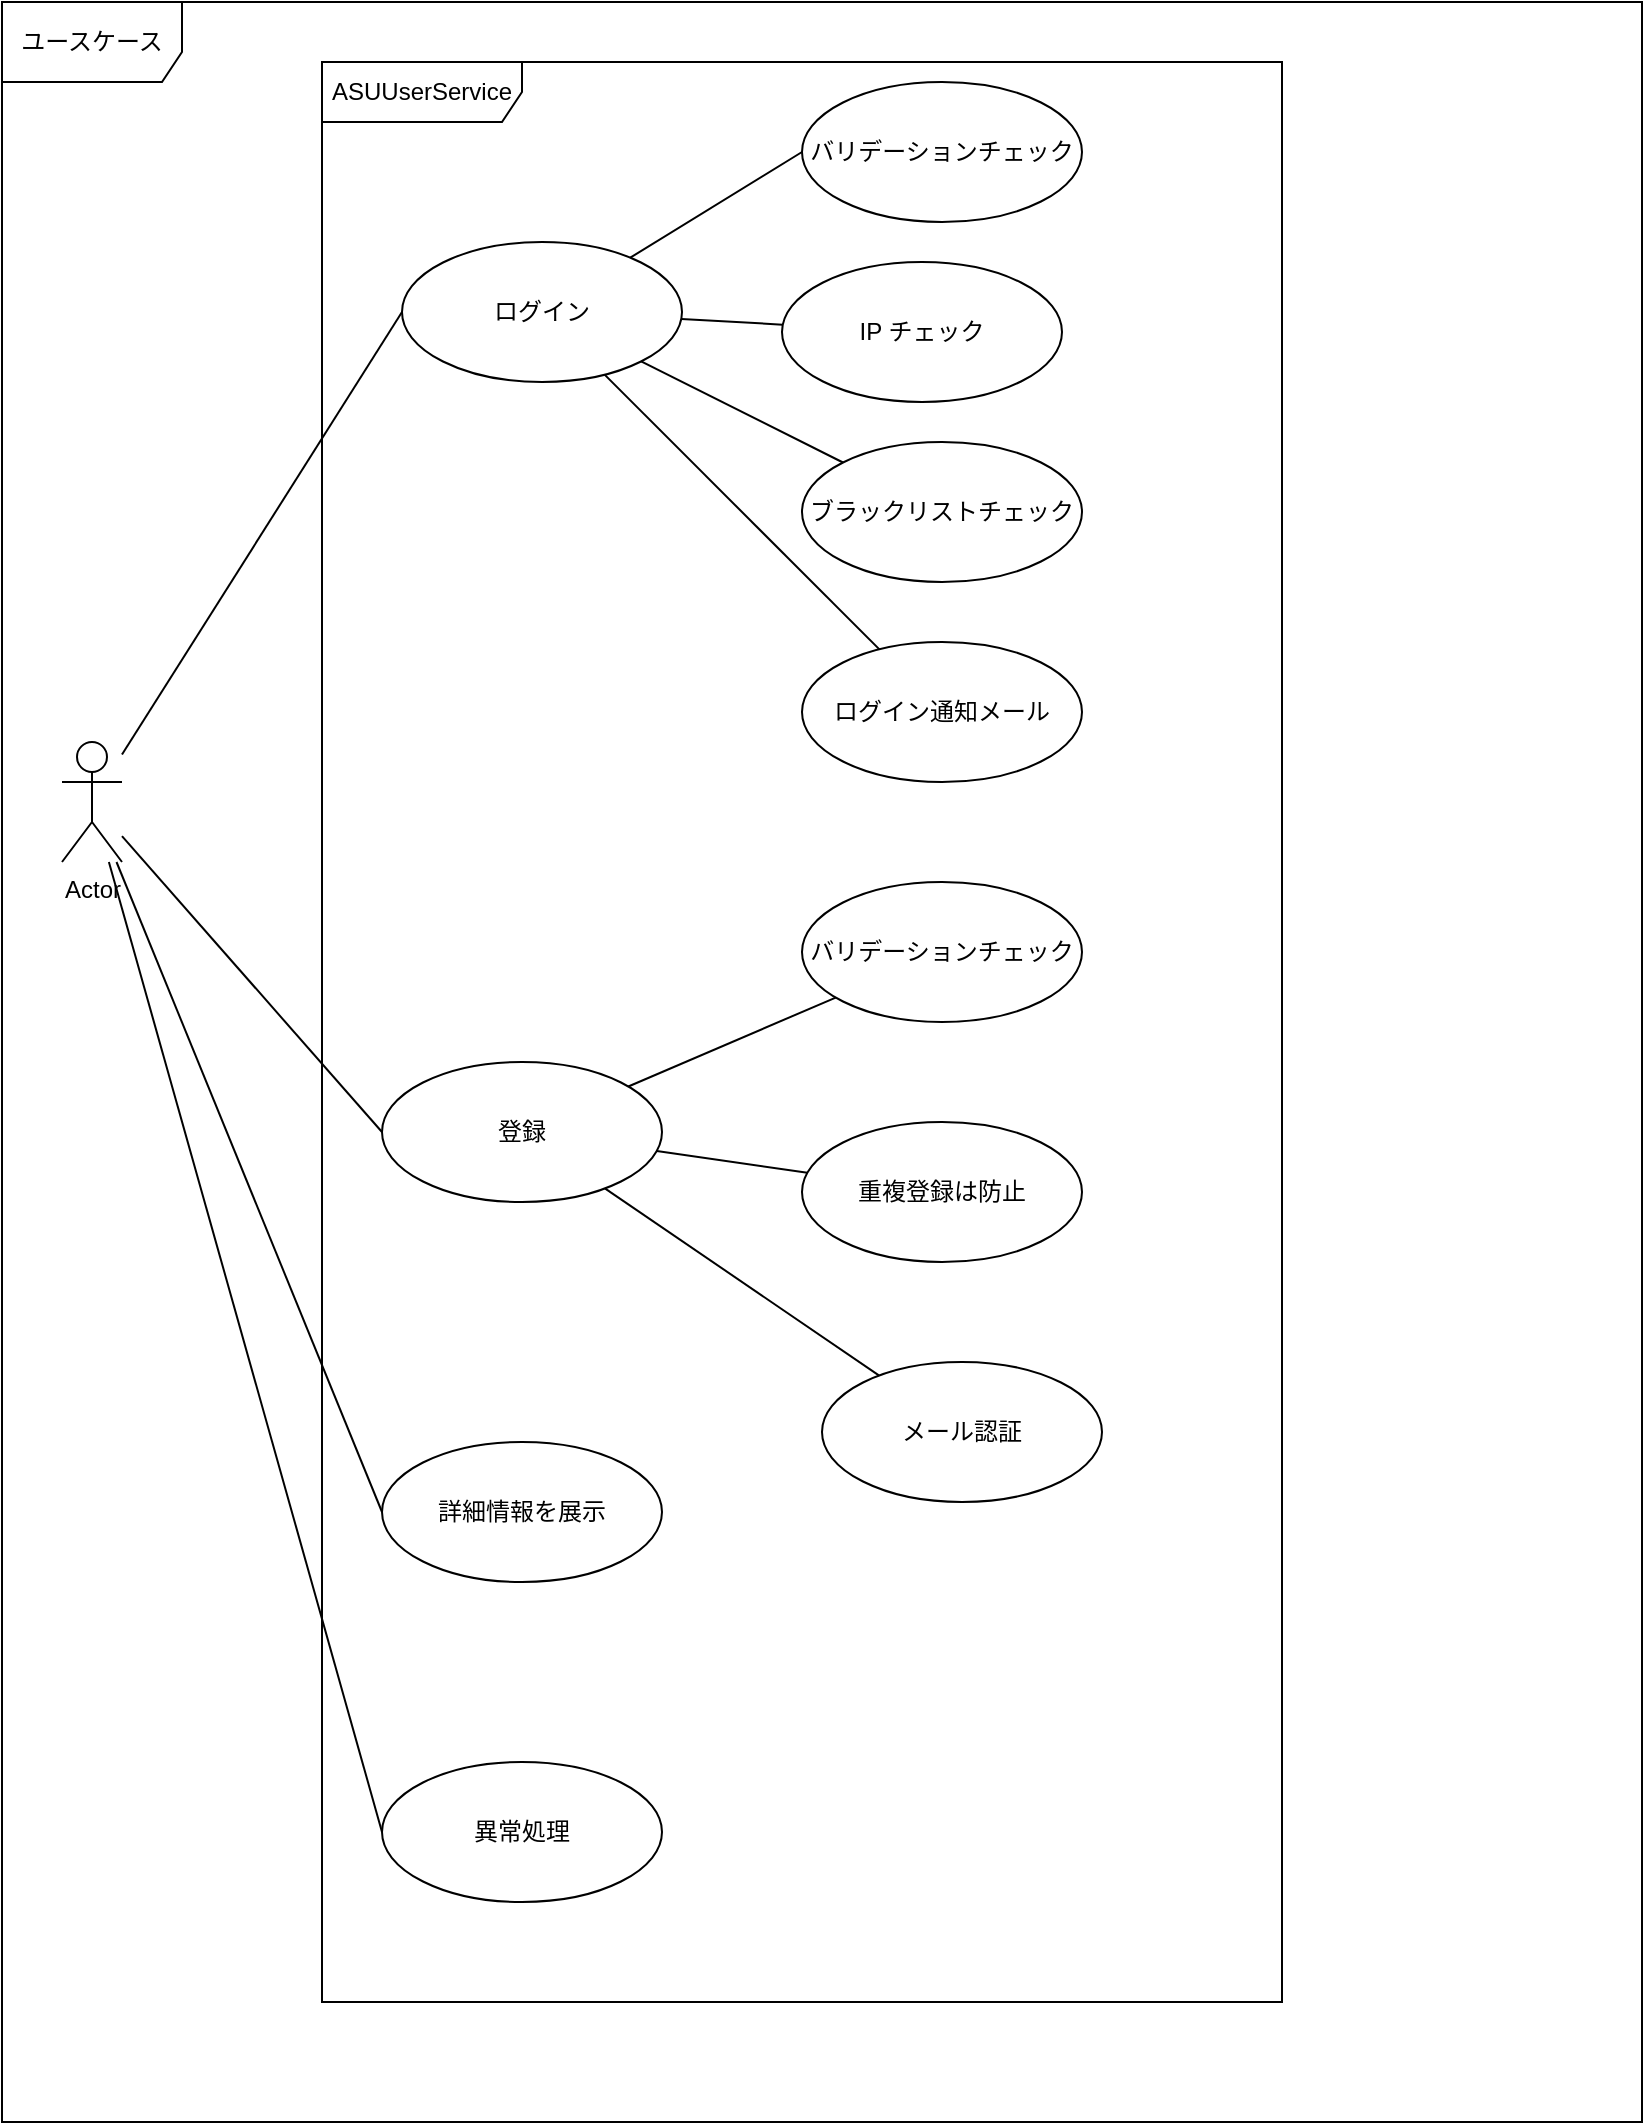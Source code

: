 <mxfile version="24.6.5" type="device">
  <diagram name="ページ1" id="8tq-JacZla4qRPUmrbfa">
    <mxGraphModel dx="1434" dy="772" grid="1" gridSize="10" guides="1" tooltips="1" connect="1" arrows="1" fold="1" page="1" pageScale="1" pageWidth="827" pageHeight="1169" math="0" shadow="0">
      <root>
        <mxCell id="0" />
        <mxCell id="1" parent="0" />
        <mxCell id="iDmjeSkEDWCKGWt9WGEf-1" value="ユースケース" style="shape=umlFrame;whiteSpace=wrap;html=1;pointerEvents=0;width=90;height=40;" vertex="1" parent="1">
          <mxGeometry y="80" width="820" height="1060" as="geometry" />
        </mxCell>
        <mxCell id="iDmjeSkEDWCKGWt9WGEf-24" style="rounded=0;orthogonalLoop=1;jettySize=auto;html=1;entryX=0;entryY=0.5;entryDx=0;entryDy=0;endArrow=none;endFill=0;" edge="1" parent="1" source="iDmjeSkEDWCKGWt9WGEf-2" target="iDmjeSkEDWCKGWt9WGEf-5">
          <mxGeometry relative="1" as="geometry" />
        </mxCell>
        <mxCell id="iDmjeSkEDWCKGWt9WGEf-33" style="rounded=0;orthogonalLoop=1;jettySize=auto;html=1;entryX=0;entryY=0.5;entryDx=0;entryDy=0;endArrow=none;endFill=0;" edge="1" parent="1" source="iDmjeSkEDWCKGWt9WGEf-2" target="iDmjeSkEDWCKGWt9WGEf-25">
          <mxGeometry relative="1" as="geometry" />
        </mxCell>
        <mxCell id="iDmjeSkEDWCKGWt9WGEf-34" style="rounded=0;orthogonalLoop=1;jettySize=auto;html=1;entryX=0;entryY=0.5;entryDx=0;entryDy=0;endArrow=none;endFill=0;" edge="1" parent="1" source="iDmjeSkEDWCKGWt9WGEf-2" target="iDmjeSkEDWCKGWt9WGEf-32">
          <mxGeometry relative="1" as="geometry" />
        </mxCell>
        <mxCell id="iDmjeSkEDWCKGWt9WGEf-36" style="rounded=0;orthogonalLoop=1;jettySize=auto;html=1;entryX=0;entryY=0.5;entryDx=0;entryDy=0;endArrow=none;endFill=0;" edge="1" parent="1" source="iDmjeSkEDWCKGWt9WGEf-2" target="iDmjeSkEDWCKGWt9WGEf-35">
          <mxGeometry relative="1" as="geometry" />
        </mxCell>
        <mxCell id="iDmjeSkEDWCKGWt9WGEf-2" value="Actor" style="shape=umlActor;verticalLabelPosition=bottom;verticalAlign=top;html=1;" vertex="1" parent="1">
          <mxGeometry x="30" y="450" width="30" height="60" as="geometry" />
        </mxCell>
        <mxCell id="iDmjeSkEDWCKGWt9WGEf-4" value="ASUUserService" style="shape=umlFrame;whiteSpace=wrap;html=1;pointerEvents=0;width=100;height=30;" vertex="1" parent="1">
          <mxGeometry x="160" y="110" width="480" height="970" as="geometry" />
        </mxCell>
        <mxCell id="iDmjeSkEDWCKGWt9WGEf-8" style="rounded=0;orthogonalLoop=1;jettySize=auto;html=1;entryX=0;entryY=0.5;entryDx=0;entryDy=0;endArrow=none;endFill=0;" edge="1" parent="1" source="iDmjeSkEDWCKGWt9WGEf-5" target="iDmjeSkEDWCKGWt9WGEf-6">
          <mxGeometry relative="1" as="geometry" />
        </mxCell>
        <mxCell id="iDmjeSkEDWCKGWt9WGEf-17" value="" style="rounded=0;orthogonalLoop=1;jettySize=auto;html=1;endArrow=none;endFill=0;" edge="1" parent="1" source="iDmjeSkEDWCKGWt9WGEf-5" target="iDmjeSkEDWCKGWt9WGEf-16">
          <mxGeometry relative="1" as="geometry" />
        </mxCell>
        <mxCell id="iDmjeSkEDWCKGWt9WGEf-19" value="" style="rounded=0;orthogonalLoop=1;jettySize=auto;html=1;endArrow=none;endFill=0;" edge="1" parent="1" source="iDmjeSkEDWCKGWt9WGEf-5" target="iDmjeSkEDWCKGWt9WGEf-9">
          <mxGeometry relative="1" as="geometry" />
        </mxCell>
        <mxCell id="iDmjeSkEDWCKGWt9WGEf-21" value="" style="rounded=0;orthogonalLoop=1;jettySize=auto;html=1;endArrow=none;endFill=0;" edge="1" parent="1" source="iDmjeSkEDWCKGWt9WGEf-5" target="iDmjeSkEDWCKGWt9WGEf-20">
          <mxGeometry relative="1" as="geometry" />
        </mxCell>
        <mxCell id="iDmjeSkEDWCKGWt9WGEf-5" value="ログイン" style="ellipse;whiteSpace=wrap;html=1;" vertex="1" parent="1">
          <mxGeometry x="200" y="200" width="140" height="70" as="geometry" />
        </mxCell>
        <mxCell id="iDmjeSkEDWCKGWt9WGEf-6" value="バリデーションチェック" style="ellipse;whiteSpace=wrap;html=1;" vertex="1" parent="1">
          <mxGeometry x="400" y="120" width="140" height="70" as="geometry" />
        </mxCell>
        <mxCell id="iDmjeSkEDWCKGWt9WGEf-9" value="IP チェック" style="ellipse;whiteSpace=wrap;html=1;" vertex="1" parent="1">
          <mxGeometry x="390" y="210" width="140" height="70" as="geometry" />
        </mxCell>
        <mxCell id="iDmjeSkEDWCKGWt9WGEf-16" value="ブラックリストチェック" style="ellipse;whiteSpace=wrap;html=1;" vertex="1" parent="1">
          <mxGeometry x="400" y="300" width="140" height="70" as="geometry" />
        </mxCell>
        <mxCell id="iDmjeSkEDWCKGWt9WGEf-20" value="ログイン通知メール" style="ellipse;whiteSpace=wrap;html=1;" vertex="1" parent="1">
          <mxGeometry x="400" y="400" width="140" height="70" as="geometry" />
        </mxCell>
        <mxCell id="iDmjeSkEDWCKGWt9WGEf-27" value="" style="rounded=0;orthogonalLoop=1;jettySize=auto;html=1;endArrow=none;endFill=0;" edge="1" parent="1" source="iDmjeSkEDWCKGWt9WGEf-25" target="iDmjeSkEDWCKGWt9WGEf-26">
          <mxGeometry relative="1" as="geometry" />
        </mxCell>
        <mxCell id="iDmjeSkEDWCKGWt9WGEf-29" style="rounded=0;orthogonalLoop=1;jettySize=auto;html=1;endArrow=none;endFill=0;" edge="1" parent="1" source="iDmjeSkEDWCKGWt9WGEf-25" target="iDmjeSkEDWCKGWt9WGEf-28">
          <mxGeometry relative="1" as="geometry" />
        </mxCell>
        <mxCell id="iDmjeSkEDWCKGWt9WGEf-31" value="" style="rounded=0;orthogonalLoop=1;jettySize=auto;html=1;endArrow=none;endFill=0;" edge="1" parent="1" source="iDmjeSkEDWCKGWt9WGEf-25" target="iDmjeSkEDWCKGWt9WGEf-30">
          <mxGeometry relative="1" as="geometry" />
        </mxCell>
        <mxCell id="iDmjeSkEDWCKGWt9WGEf-25" value="登録" style="ellipse;whiteSpace=wrap;html=1;" vertex="1" parent="1">
          <mxGeometry x="190" y="610" width="140" height="70" as="geometry" />
        </mxCell>
        <mxCell id="iDmjeSkEDWCKGWt9WGEf-26" value="バリデーションチェック" style="ellipse;whiteSpace=wrap;html=1;" vertex="1" parent="1">
          <mxGeometry x="400" y="520" width="140" height="70" as="geometry" />
        </mxCell>
        <mxCell id="iDmjeSkEDWCKGWt9WGEf-28" value="重複登録は防止" style="ellipse;whiteSpace=wrap;html=1;" vertex="1" parent="1">
          <mxGeometry x="400" y="640" width="140" height="70" as="geometry" />
        </mxCell>
        <mxCell id="iDmjeSkEDWCKGWt9WGEf-30" value="メール認証" style="ellipse;whiteSpace=wrap;html=1;" vertex="1" parent="1">
          <mxGeometry x="410" y="760" width="140" height="70" as="geometry" />
        </mxCell>
        <mxCell id="iDmjeSkEDWCKGWt9WGEf-32" value="詳細情報を展示" style="ellipse;whiteSpace=wrap;html=1;" vertex="1" parent="1">
          <mxGeometry x="190" y="800" width="140" height="70" as="geometry" />
        </mxCell>
        <mxCell id="iDmjeSkEDWCKGWt9WGEf-35" value="異常処理" style="ellipse;whiteSpace=wrap;html=1;" vertex="1" parent="1">
          <mxGeometry x="190" y="960" width="140" height="70" as="geometry" />
        </mxCell>
      </root>
    </mxGraphModel>
  </diagram>
</mxfile>
